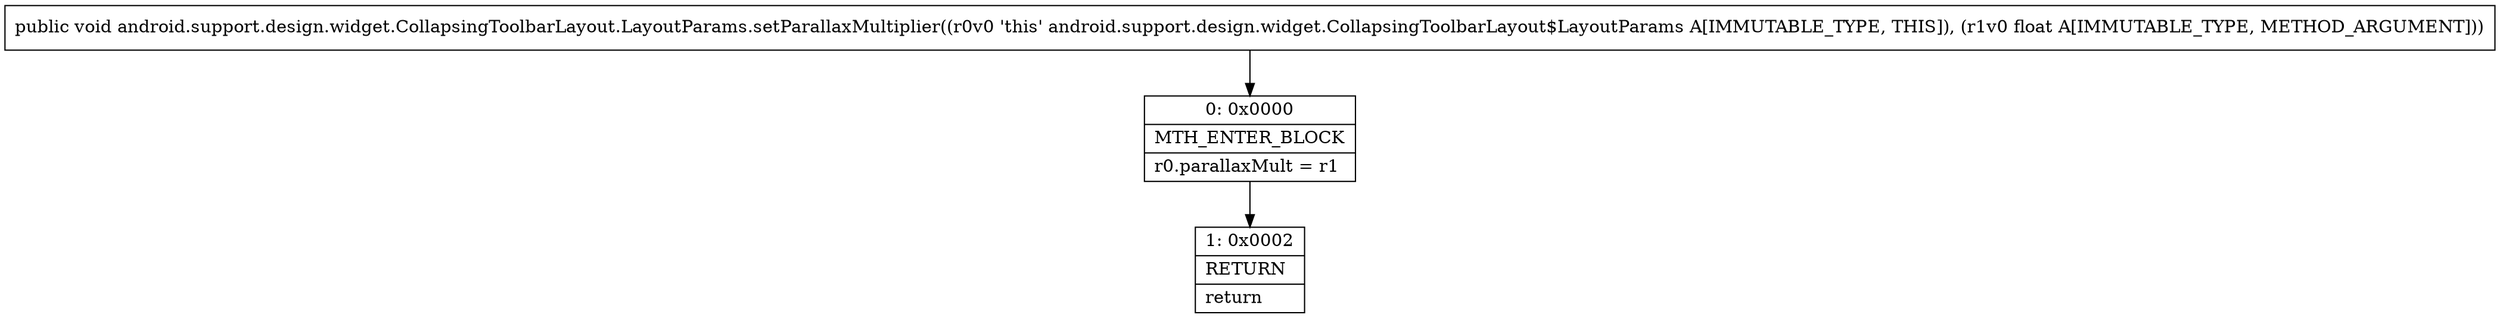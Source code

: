 digraph "CFG forandroid.support.design.widget.CollapsingToolbarLayout.LayoutParams.setParallaxMultiplier(F)V" {
Node_0 [shape=record,label="{0\:\ 0x0000|MTH_ENTER_BLOCK\l|r0.parallaxMult = r1\l}"];
Node_1 [shape=record,label="{1\:\ 0x0002|RETURN\l|return\l}"];
MethodNode[shape=record,label="{public void android.support.design.widget.CollapsingToolbarLayout.LayoutParams.setParallaxMultiplier((r0v0 'this' android.support.design.widget.CollapsingToolbarLayout$LayoutParams A[IMMUTABLE_TYPE, THIS]), (r1v0 float A[IMMUTABLE_TYPE, METHOD_ARGUMENT])) }"];
MethodNode -> Node_0;
Node_0 -> Node_1;
}

